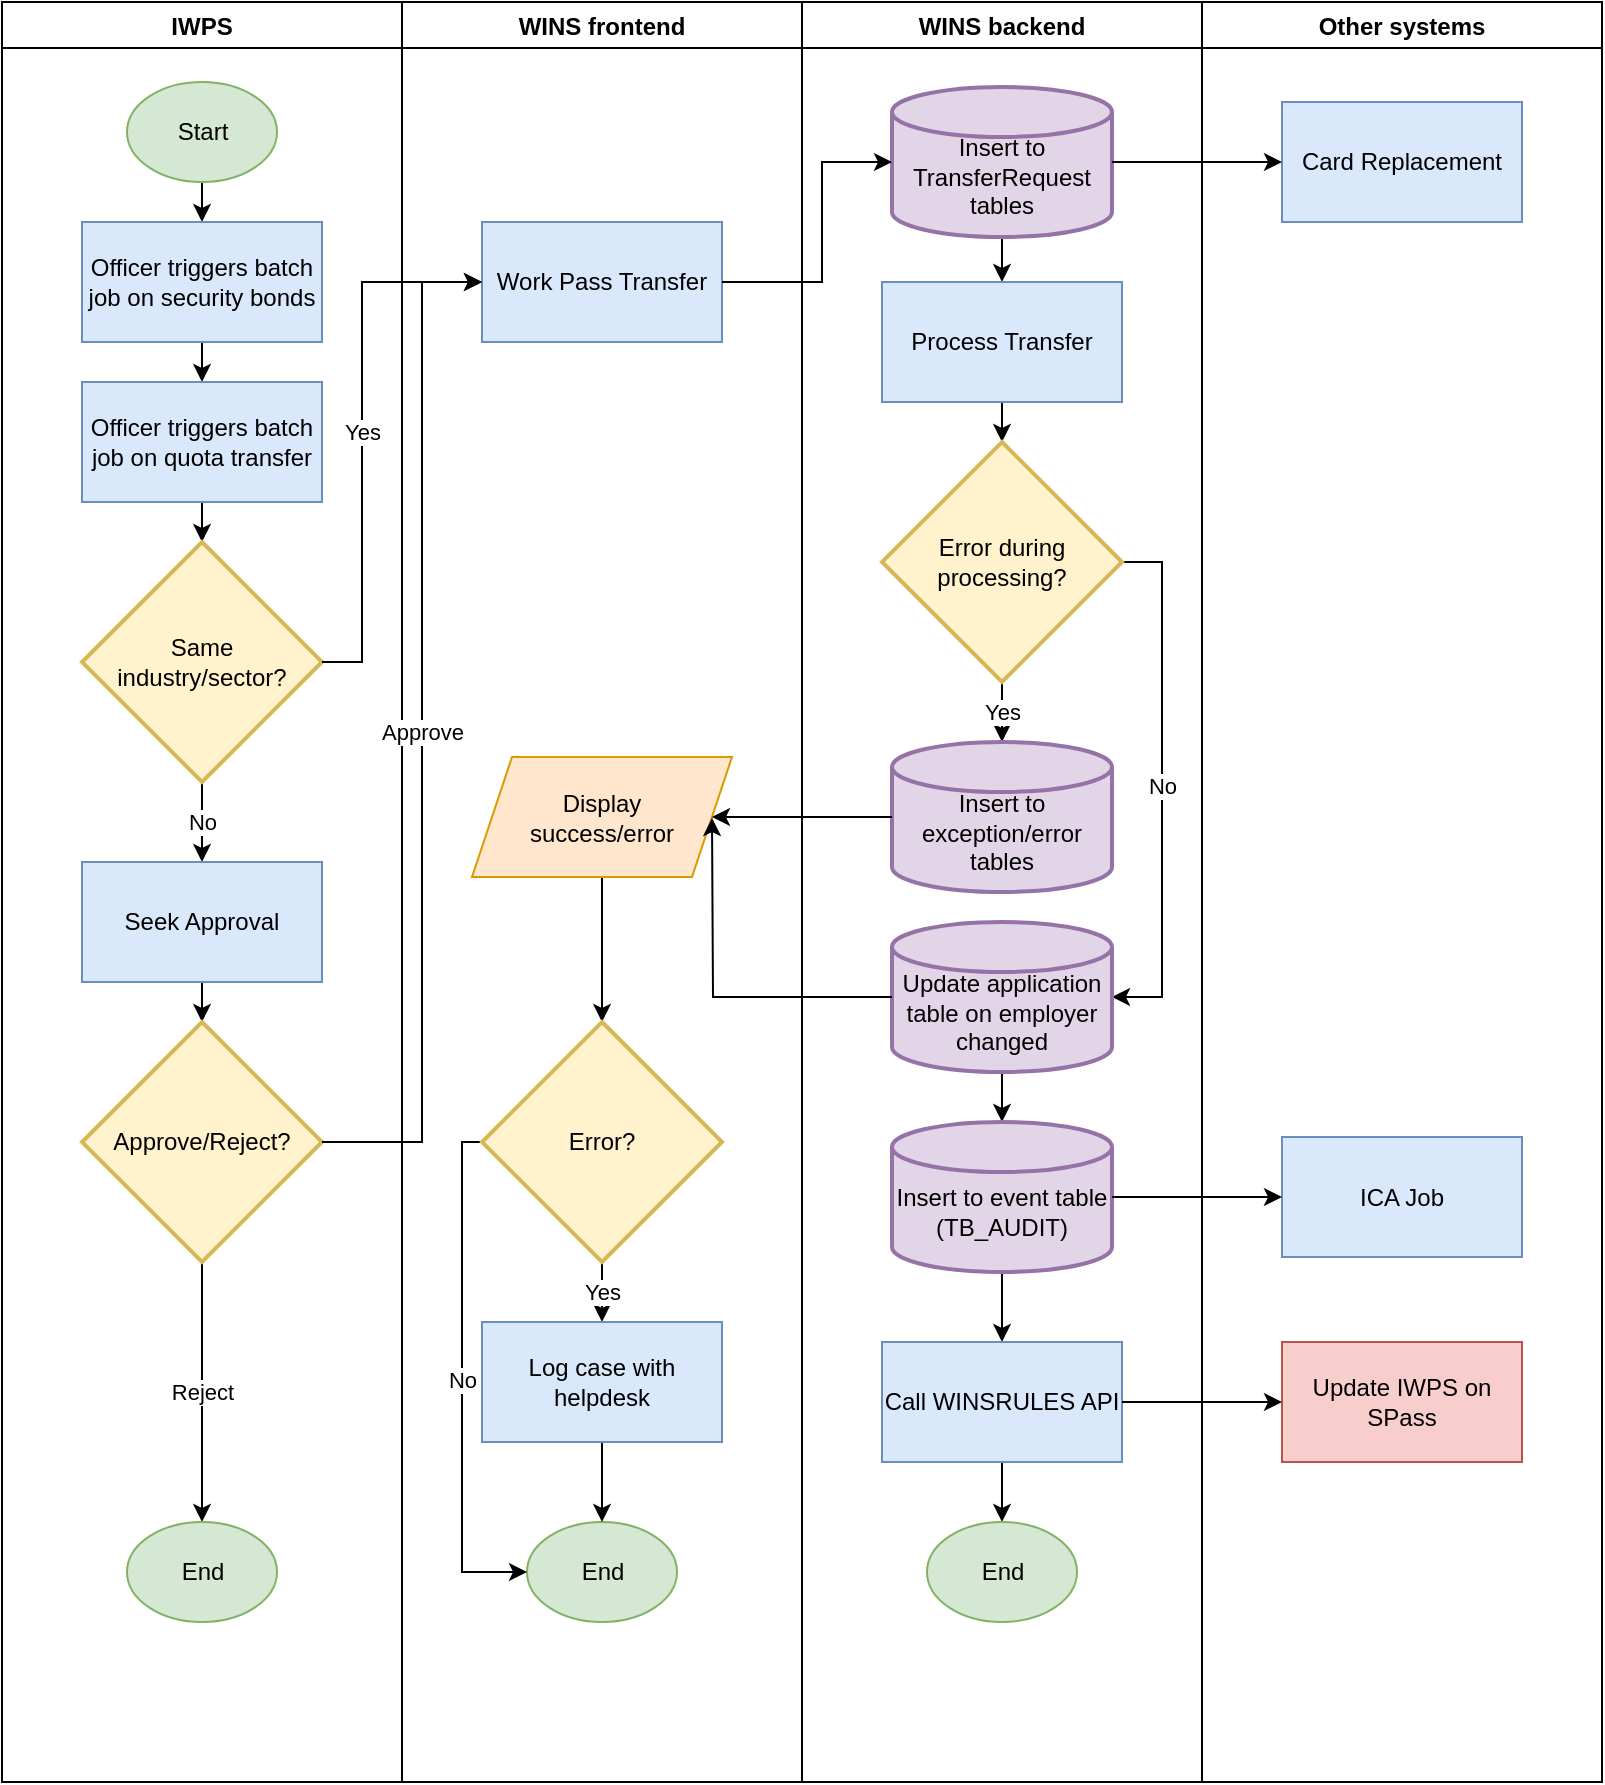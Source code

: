 <mxfile version="20.0.1" type="github">
  <diagram id="BOh7agUmf3UPWmB1qQId" name="Page-1">
    <mxGraphModel dx="1422" dy="794" grid="1" gridSize="10" guides="1" tooltips="1" connect="1" arrows="1" fold="1" page="1" pageScale="1" pageWidth="850" pageHeight="1100" math="0" shadow="0">
      <root>
        <mxCell id="0" />
        <mxCell id="1" parent="0" />
        <mxCell id="IvsaoeaK_1PKzHFkuY8C-1" value="IWPS" style="swimlane;" vertex="1" parent="1">
          <mxGeometry x="10" y="80" width="200" height="890" as="geometry" />
        </mxCell>
        <mxCell id="IvsaoeaK_1PKzHFkuY8C-6" style="edgeStyle=orthogonalEdgeStyle;rounded=0;orthogonalLoop=1;jettySize=auto;html=1;exitX=0.5;exitY=1;exitDx=0;exitDy=0;entryX=0.5;entryY=0;entryDx=0;entryDy=0;" edge="1" parent="IvsaoeaK_1PKzHFkuY8C-1" source="IvsaoeaK_1PKzHFkuY8C-2" target="IvsaoeaK_1PKzHFkuY8C-3">
          <mxGeometry relative="1" as="geometry" />
        </mxCell>
        <mxCell id="IvsaoeaK_1PKzHFkuY8C-2" value="Start" style="ellipse;whiteSpace=wrap;html=1;fillColor=#d5e8d4;strokeColor=#82b366;" vertex="1" parent="IvsaoeaK_1PKzHFkuY8C-1">
          <mxGeometry x="62.5" y="40" width="75" height="50" as="geometry" />
        </mxCell>
        <mxCell id="IvsaoeaK_1PKzHFkuY8C-7" style="edgeStyle=orthogonalEdgeStyle;rounded=0;orthogonalLoop=1;jettySize=auto;html=1;exitX=0.5;exitY=1;exitDx=0;exitDy=0;entryX=0.5;entryY=0;entryDx=0;entryDy=0;" edge="1" parent="IvsaoeaK_1PKzHFkuY8C-1" source="IvsaoeaK_1PKzHFkuY8C-3" target="IvsaoeaK_1PKzHFkuY8C-4">
          <mxGeometry relative="1" as="geometry" />
        </mxCell>
        <mxCell id="IvsaoeaK_1PKzHFkuY8C-3" value="Officer triggers batch job on security bonds" style="rounded=0;whiteSpace=wrap;html=1;fillColor=#dae8fc;strokeColor=#6c8ebf;" vertex="1" parent="IvsaoeaK_1PKzHFkuY8C-1">
          <mxGeometry x="40" y="110" width="120" height="60" as="geometry" />
        </mxCell>
        <mxCell id="IvsaoeaK_1PKzHFkuY8C-9" style="edgeStyle=orthogonalEdgeStyle;rounded=0;orthogonalLoop=1;jettySize=auto;html=1;exitX=0.5;exitY=1;exitDx=0;exitDy=0;entryX=0.5;entryY=0;entryDx=0;entryDy=0;entryPerimeter=0;" edge="1" parent="IvsaoeaK_1PKzHFkuY8C-1" source="IvsaoeaK_1PKzHFkuY8C-4" target="IvsaoeaK_1PKzHFkuY8C-8">
          <mxGeometry relative="1" as="geometry" />
        </mxCell>
        <mxCell id="IvsaoeaK_1PKzHFkuY8C-4" value="Officer triggers batch job on quota transfer" style="rounded=0;whiteSpace=wrap;html=1;fillColor=#dae8fc;strokeColor=#6c8ebf;" vertex="1" parent="IvsaoeaK_1PKzHFkuY8C-1">
          <mxGeometry x="40" y="190" width="120" height="60" as="geometry" />
        </mxCell>
        <mxCell id="IvsaoeaK_1PKzHFkuY8C-11" value="No" style="edgeStyle=orthogonalEdgeStyle;rounded=0;orthogonalLoop=1;jettySize=auto;html=1;exitX=0.5;exitY=1;exitDx=0;exitDy=0;exitPerimeter=0;entryX=0.5;entryY=0;entryDx=0;entryDy=0;" edge="1" parent="IvsaoeaK_1PKzHFkuY8C-1" source="IvsaoeaK_1PKzHFkuY8C-8" target="IvsaoeaK_1PKzHFkuY8C-10">
          <mxGeometry relative="1" as="geometry" />
        </mxCell>
        <mxCell id="IvsaoeaK_1PKzHFkuY8C-8" value="Same&lt;br&gt;industry/sector?" style="strokeWidth=2;html=1;shape=mxgraph.flowchart.decision;whiteSpace=wrap;fillColor=#fff2cc;strokeColor=#d6b656;" vertex="1" parent="IvsaoeaK_1PKzHFkuY8C-1">
          <mxGeometry x="40" y="270" width="120" height="120" as="geometry" />
        </mxCell>
        <mxCell id="IvsaoeaK_1PKzHFkuY8C-13" style="edgeStyle=orthogonalEdgeStyle;rounded=0;orthogonalLoop=1;jettySize=auto;html=1;exitX=0.5;exitY=1;exitDx=0;exitDy=0;entryX=0.5;entryY=0;entryDx=0;entryDy=0;entryPerimeter=0;" edge="1" parent="IvsaoeaK_1PKzHFkuY8C-1" source="IvsaoeaK_1PKzHFkuY8C-10" target="IvsaoeaK_1PKzHFkuY8C-12">
          <mxGeometry relative="1" as="geometry" />
        </mxCell>
        <mxCell id="IvsaoeaK_1PKzHFkuY8C-10" value="Seek Approval" style="rounded=0;whiteSpace=wrap;html=1;fillColor=#dae8fc;strokeColor=#6c8ebf;" vertex="1" parent="IvsaoeaK_1PKzHFkuY8C-1">
          <mxGeometry x="40" y="430" width="120" height="60" as="geometry" />
        </mxCell>
        <mxCell id="IvsaoeaK_1PKzHFkuY8C-15" value="Reject" style="edgeStyle=orthogonalEdgeStyle;rounded=0;orthogonalLoop=1;jettySize=auto;html=1;exitX=0.5;exitY=1;exitDx=0;exitDy=0;exitPerimeter=0;entryX=0.5;entryY=0;entryDx=0;entryDy=0;" edge="1" parent="IvsaoeaK_1PKzHFkuY8C-1" source="IvsaoeaK_1PKzHFkuY8C-12" target="IvsaoeaK_1PKzHFkuY8C-14">
          <mxGeometry relative="1" as="geometry" />
        </mxCell>
        <mxCell id="IvsaoeaK_1PKzHFkuY8C-12" value="Approve/Reject?" style="strokeWidth=2;html=1;shape=mxgraph.flowchart.decision;whiteSpace=wrap;fillColor=#fff2cc;strokeColor=#d6b656;" vertex="1" parent="IvsaoeaK_1PKzHFkuY8C-1">
          <mxGeometry x="40" y="510" width="120" height="120" as="geometry" />
        </mxCell>
        <mxCell id="IvsaoeaK_1PKzHFkuY8C-14" value="End" style="ellipse;whiteSpace=wrap;html=1;fillColor=#d5e8d4;strokeColor=#82b366;" vertex="1" parent="IvsaoeaK_1PKzHFkuY8C-1">
          <mxGeometry x="62.5" y="760" width="75" height="50" as="geometry" />
        </mxCell>
        <mxCell id="IvsaoeaK_1PKzHFkuY8C-30" value="WINS frontend" style="swimlane;" vertex="1" parent="1">
          <mxGeometry x="210" y="80" width="200" height="890" as="geometry" />
        </mxCell>
        <mxCell id="IvsaoeaK_1PKzHFkuY8C-33" value="Work Pass Transfer" style="rounded=0;whiteSpace=wrap;html=1;fillColor=#dae8fc;strokeColor=#6c8ebf;" vertex="1" parent="IvsaoeaK_1PKzHFkuY8C-30">
          <mxGeometry x="40" y="110" width="120" height="60" as="geometry" />
        </mxCell>
        <mxCell id="IvsaoeaK_1PKzHFkuY8C-45" value="End" style="ellipse;whiteSpace=wrap;html=1;fillColor=#d5e8d4;strokeColor=#82b366;" vertex="1" parent="IvsaoeaK_1PKzHFkuY8C-30">
          <mxGeometry x="62.5" y="760" width="75" height="50" as="geometry" />
        </mxCell>
        <mxCell id="IvsaoeaK_1PKzHFkuY8C-76" style="edgeStyle=orthogonalEdgeStyle;rounded=0;orthogonalLoop=1;jettySize=auto;html=1;exitX=0.5;exitY=1;exitDx=0;exitDy=0;entryX=0.5;entryY=0;entryDx=0;entryDy=0;entryPerimeter=0;" edge="1" parent="IvsaoeaK_1PKzHFkuY8C-30" source="IvsaoeaK_1PKzHFkuY8C-58" target="IvsaoeaK_1PKzHFkuY8C-59">
          <mxGeometry relative="1" as="geometry" />
        </mxCell>
        <mxCell id="IvsaoeaK_1PKzHFkuY8C-58" value="Display&lt;br&gt;success/error" style="shape=parallelogram;perimeter=parallelogramPerimeter;whiteSpace=wrap;html=1;fixedSize=1;fillColor=#ffe6cc;strokeColor=#d79b00;" vertex="1" parent="IvsaoeaK_1PKzHFkuY8C-30">
          <mxGeometry x="35" y="377.5" width="130" height="60" as="geometry" />
        </mxCell>
        <mxCell id="IvsaoeaK_1PKzHFkuY8C-61" value="Yes" style="edgeStyle=orthogonalEdgeStyle;rounded=0;orthogonalLoop=1;jettySize=auto;html=1;exitX=0.5;exitY=1;exitDx=0;exitDy=0;exitPerimeter=0;entryX=0.5;entryY=0;entryDx=0;entryDy=0;" edge="1" parent="IvsaoeaK_1PKzHFkuY8C-30" source="IvsaoeaK_1PKzHFkuY8C-59" target="IvsaoeaK_1PKzHFkuY8C-60">
          <mxGeometry relative="1" as="geometry" />
        </mxCell>
        <mxCell id="IvsaoeaK_1PKzHFkuY8C-63" value="No" style="edgeStyle=orthogonalEdgeStyle;rounded=0;orthogonalLoop=1;jettySize=auto;html=1;exitX=0;exitY=0.5;exitDx=0;exitDy=0;exitPerimeter=0;entryX=0;entryY=0.5;entryDx=0;entryDy=0;" edge="1" parent="IvsaoeaK_1PKzHFkuY8C-30" source="IvsaoeaK_1PKzHFkuY8C-59" target="IvsaoeaK_1PKzHFkuY8C-45">
          <mxGeometry relative="1" as="geometry">
            <Array as="points">
              <mxPoint x="30" y="570" />
              <mxPoint x="30" y="785" />
            </Array>
          </mxGeometry>
        </mxCell>
        <mxCell id="IvsaoeaK_1PKzHFkuY8C-59" value="Error?" style="strokeWidth=2;html=1;shape=mxgraph.flowchart.decision;whiteSpace=wrap;fillColor=#fff2cc;strokeColor=#d6b656;" vertex="1" parent="IvsaoeaK_1PKzHFkuY8C-30">
          <mxGeometry x="40" y="510" width="120" height="120" as="geometry" />
        </mxCell>
        <mxCell id="IvsaoeaK_1PKzHFkuY8C-62" style="edgeStyle=orthogonalEdgeStyle;rounded=0;orthogonalLoop=1;jettySize=auto;html=1;exitX=0.5;exitY=1;exitDx=0;exitDy=0;entryX=0.5;entryY=0;entryDx=0;entryDy=0;" edge="1" parent="IvsaoeaK_1PKzHFkuY8C-30" source="IvsaoeaK_1PKzHFkuY8C-60" target="IvsaoeaK_1PKzHFkuY8C-45">
          <mxGeometry relative="1" as="geometry" />
        </mxCell>
        <mxCell id="IvsaoeaK_1PKzHFkuY8C-60" value="Log case with helpdesk" style="rounded=0;whiteSpace=wrap;html=1;fillColor=#dae8fc;strokeColor=#6c8ebf;" vertex="1" parent="IvsaoeaK_1PKzHFkuY8C-30">
          <mxGeometry x="40" y="660" width="120" height="60" as="geometry" />
        </mxCell>
        <mxCell id="IvsaoeaK_1PKzHFkuY8C-31" value="WINS backend" style="swimlane;" vertex="1" parent="1">
          <mxGeometry x="410" y="80" width="200" height="890" as="geometry" />
        </mxCell>
        <mxCell id="IvsaoeaK_1PKzHFkuY8C-70" style="edgeStyle=orthogonalEdgeStyle;rounded=0;orthogonalLoop=1;jettySize=auto;html=1;exitX=0.5;exitY=1;exitDx=0;exitDy=0;exitPerimeter=0;entryX=0.5;entryY=0;entryDx=0;entryDy=0;" edge="1" parent="IvsaoeaK_1PKzHFkuY8C-31" source="IvsaoeaK_1PKzHFkuY8C-34" target="IvsaoeaK_1PKzHFkuY8C-36">
          <mxGeometry relative="1" as="geometry" />
        </mxCell>
        <mxCell id="IvsaoeaK_1PKzHFkuY8C-34" value="&lt;br&gt;Insert to TransferRequest tables" style="strokeWidth=2;html=1;shape=mxgraph.flowchart.database;whiteSpace=wrap;fillColor=#e1d5e7;strokeColor=#9673a6;" vertex="1" parent="IvsaoeaK_1PKzHFkuY8C-31">
          <mxGeometry x="45" y="42.5" width="110" height="75" as="geometry" />
        </mxCell>
        <mxCell id="IvsaoeaK_1PKzHFkuY8C-71" style="edgeStyle=orthogonalEdgeStyle;rounded=0;orthogonalLoop=1;jettySize=auto;html=1;exitX=0.5;exitY=1;exitDx=0;exitDy=0;entryX=0.5;entryY=0;entryDx=0;entryDy=0;entryPerimeter=0;" edge="1" parent="IvsaoeaK_1PKzHFkuY8C-31" source="IvsaoeaK_1PKzHFkuY8C-36" target="IvsaoeaK_1PKzHFkuY8C-37">
          <mxGeometry relative="1" as="geometry" />
        </mxCell>
        <mxCell id="IvsaoeaK_1PKzHFkuY8C-36" value="Process Transfer" style="rounded=0;whiteSpace=wrap;html=1;fillColor=#dae8fc;strokeColor=#6c8ebf;" vertex="1" parent="IvsaoeaK_1PKzHFkuY8C-31">
          <mxGeometry x="40" y="140" width="120" height="60" as="geometry" />
        </mxCell>
        <mxCell id="IvsaoeaK_1PKzHFkuY8C-72" value="Yes" style="edgeStyle=orthogonalEdgeStyle;rounded=0;orthogonalLoop=1;jettySize=auto;html=1;exitX=0.5;exitY=1;exitDx=0;exitDy=0;exitPerimeter=0;entryX=0.5;entryY=0;entryDx=0;entryDy=0;entryPerimeter=0;" edge="1" parent="IvsaoeaK_1PKzHFkuY8C-31" source="IvsaoeaK_1PKzHFkuY8C-37" target="IvsaoeaK_1PKzHFkuY8C-38">
          <mxGeometry relative="1" as="geometry" />
        </mxCell>
        <mxCell id="IvsaoeaK_1PKzHFkuY8C-73" value="No" style="edgeStyle=orthogonalEdgeStyle;rounded=0;orthogonalLoop=1;jettySize=auto;html=1;exitX=1;exitY=0.5;exitDx=0;exitDy=0;exitPerimeter=0;entryX=1;entryY=0.5;entryDx=0;entryDy=0;entryPerimeter=0;" edge="1" parent="IvsaoeaK_1PKzHFkuY8C-31" source="IvsaoeaK_1PKzHFkuY8C-37" target="IvsaoeaK_1PKzHFkuY8C-39">
          <mxGeometry relative="1" as="geometry" />
        </mxCell>
        <mxCell id="IvsaoeaK_1PKzHFkuY8C-37" value="Error during processing?" style="strokeWidth=2;html=1;shape=mxgraph.flowchart.decision;whiteSpace=wrap;fillColor=#fff2cc;strokeColor=#d6b656;" vertex="1" parent="IvsaoeaK_1PKzHFkuY8C-31">
          <mxGeometry x="40" y="220" width="120" height="120" as="geometry" />
        </mxCell>
        <mxCell id="IvsaoeaK_1PKzHFkuY8C-38" value="&lt;br&gt;Insert to exception/error tables" style="strokeWidth=2;html=1;shape=mxgraph.flowchart.database;whiteSpace=wrap;fillColor=#e1d5e7;strokeColor=#9673a6;" vertex="1" parent="IvsaoeaK_1PKzHFkuY8C-31">
          <mxGeometry x="45" y="370" width="110" height="75" as="geometry" />
        </mxCell>
        <mxCell id="IvsaoeaK_1PKzHFkuY8C-77" style="edgeStyle=orthogonalEdgeStyle;rounded=0;orthogonalLoop=1;jettySize=auto;html=1;exitX=0.5;exitY=1;exitDx=0;exitDy=0;exitPerimeter=0;entryX=0.5;entryY=0;entryDx=0;entryDy=0;entryPerimeter=0;" edge="1" parent="IvsaoeaK_1PKzHFkuY8C-31" source="IvsaoeaK_1PKzHFkuY8C-39" target="IvsaoeaK_1PKzHFkuY8C-40">
          <mxGeometry relative="1" as="geometry" />
        </mxCell>
        <mxCell id="IvsaoeaK_1PKzHFkuY8C-39" value="&lt;br&gt;Update application table on employer changed" style="strokeWidth=2;html=1;shape=mxgraph.flowchart.database;whiteSpace=wrap;fillColor=#e1d5e7;strokeColor=#9673a6;" vertex="1" parent="IvsaoeaK_1PKzHFkuY8C-31">
          <mxGeometry x="45" y="460" width="110" height="75" as="geometry" />
        </mxCell>
        <mxCell id="IvsaoeaK_1PKzHFkuY8C-78" style="edgeStyle=orthogonalEdgeStyle;rounded=0;orthogonalLoop=1;jettySize=auto;html=1;exitX=0.5;exitY=1;exitDx=0;exitDy=0;exitPerimeter=0;entryX=0.5;entryY=0;entryDx=0;entryDy=0;" edge="1" parent="IvsaoeaK_1PKzHFkuY8C-31" source="IvsaoeaK_1PKzHFkuY8C-40" target="IvsaoeaK_1PKzHFkuY8C-42">
          <mxGeometry relative="1" as="geometry" />
        </mxCell>
        <mxCell id="IvsaoeaK_1PKzHFkuY8C-40" value="&lt;br&gt;Insert to event table (TB_AUDIT)" style="strokeWidth=2;html=1;shape=mxgraph.flowchart.database;whiteSpace=wrap;fillColor=#e1d5e7;strokeColor=#9673a6;" vertex="1" parent="IvsaoeaK_1PKzHFkuY8C-31">
          <mxGeometry x="45" y="560" width="110" height="75" as="geometry" />
        </mxCell>
        <mxCell id="IvsaoeaK_1PKzHFkuY8C-80" style="edgeStyle=orthogonalEdgeStyle;rounded=0;orthogonalLoop=1;jettySize=auto;html=1;exitX=0.5;exitY=1;exitDx=0;exitDy=0;entryX=0.5;entryY=0;entryDx=0;entryDy=0;" edge="1" parent="IvsaoeaK_1PKzHFkuY8C-31" source="IvsaoeaK_1PKzHFkuY8C-42" target="IvsaoeaK_1PKzHFkuY8C-46">
          <mxGeometry relative="1" as="geometry" />
        </mxCell>
        <mxCell id="IvsaoeaK_1PKzHFkuY8C-42" value="Call WINSRULES API" style="rounded=0;whiteSpace=wrap;html=1;fillColor=#dae8fc;strokeColor=#6c8ebf;" vertex="1" parent="IvsaoeaK_1PKzHFkuY8C-31">
          <mxGeometry x="40" y="670" width="120" height="60" as="geometry" />
        </mxCell>
        <mxCell id="IvsaoeaK_1PKzHFkuY8C-46" value="End" style="ellipse;whiteSpace=wrap;html=1;fillColor=#d5e8d4;strokeColor=#82b366;" vertex="1" parent="IvsaoeaK_1PKzHFkuY8C-31">
          <mxGeometry x="62.5" y="760" width="75" height="50" as="geometry" />
        </mxCell>
        <mxCell id="IvsaoeaK_1PKzHFkuY8C-32" value="Other systems" style="swimlane;" vertex="1" parent="1">
          <mxGeometry x="610" y="80" width="200" height="890" as="geometry" />
        </mxCell>
        <mxCell id="IvsaoeaK_1PKzHFkuY8C-41" value="ICA Job" style="rounded=0;whiteSpace=wrap;html=1;fillColor=#dae8fc;strokeColor=#6c8ebf;" vertex="1" parent="IvsaoeaK_1PKzHFkuY8C-32">
          <mxGeometry x="40" y="567.5" width="120" height="60" as="geometry" />
        </mxCell>
        <mxCell id="IvsaoeaK_1PKzHFkuY8C-43" value="Update IWPS on SPass" style="rounded=0;whiteSpace=wrap;html=1;fillColor=#f8cecc;strokeColor=#b85450;" vertex="1" parent="IvsaoeaK_1PKzHFkuY8C-32">
          <mxGeometry x="40" y="670" width="120" height="60" as="geometry" />
        </mxCell>
        <mxCell id="IvsaoeaK_1PKzHFkuY8C-56" value="Card Replacement" style="rounded=0;whiteSpace=wrap;html=1;fillColor=#dae8fc;strokeColor=#6c8ebf;" vertex="1" parent="IvsaoeaK_1PKzHFkuY8C-32">
          <mxGeometry x="40" y="50" width="120" height="60" as="geometry" />
        </mxCell>
        <mxCell id="IvsaoeaK_1PKzHFkuY8C-44" style="edgeStyle=orthogonalEdgeStyle;rounded=0;orthogonalLoop=1;jettySize=auto;html=1;exitX=1;exitY=0.5;exitDx=0;exitDy=0;entryX=0;entryY=0.5;entryDx=0;entryDy=0;" edge="1" parent="1" source="IvsaoeaK_1PKzHFkuY8C-42" target="IvsaoeaK_1PKzHFkuY8C-43">
          <mxGeometry relative="1" as="geometry" />
        </mxCell>
        <mxCell id="IvsaoeaK_1PKzHFkuY8C-64" value="Approve" style="edgeStyle=orthogonalEdgeStyle;rounded=0;orthogonalLoop=1;jettySize=auto;html=1;exitX=1;exitY=0.5;exitDx=0;exitDy=0;exitPerimeter=0;entryX=0;entryY=0.5;entryDx=0;entryDy=0;" edge="1" parent="1" source="IvsaoeaK_1PKzHFkuY8C-12" target="IvsaoeaK_1PKzHFkuY8C-33">
          <mxGeometry relative="1" as="geometry">
            <Array as="points">
              <mxPoint x="220" y="650" />
              <mxPoint x="220" y="220" />
            </Array>
          </mxGeometry>
        </mxCell>
        <mxCell id="IvsaoeaK_1PKzHFkuY8C-68" value="Yes" style="edgeStyle=orthogonalEdgeStyle;rounded=0;orthogonalLoop=1;jettySize=auto;html=1;exitX=1;exitY=0.5;exitDx=0;exitDy=0;exitPerimeter=0;entryX=0;entryY=0.5;entryDx=0;entryDy=0;" edge="1" parent="1" source="IvsaoeaK_1PKzHFkuY8C-8" target="IvsaoeaK_1PKzHFkuY8C-33">
          <mxGeometry relative="1" as="geometry">
            <Array as="points">
              <mxPoint x="190" y="410" />
              <mxPoint x="190" y="220" />
            </Array>
          </mxGeometry>
        </mxCell>
        <mxCell id="IvsaoeaK_1PKzHFkuY8C-69" style="edgeStyle=orthogonalEdgeStyle;rounded=0;orthogonalLoop=1;jettySize=auto;html=1;exitX=1;exitY=0.5;exitDx=0;exitDy=0;entryX=0;entryY=0.5;entryDx=0;entryDy=0;entryPerimeter=0;" edge="1" parent="1" source="IvsaoeaK_1PKzHFkuY8C-33" target="IvsaoeaK_1PKzHFkuY8C-34">
          <mxGeometry relative="1" as="geometry">
            <Array as="points">
              <mxPoint x="420" y="220" />
              <mxPoint x="420" y="160" />
            </Array>
          </mxGeometry>
        </mxCell>
        <mxCell id="IvsaoeaK_1PKzHFkuY8C-74" style="edgeStyle=orthogonalEdgeStyle;rounded=0;orthogonalLoop=1;jettySize=auto;html=1;exitX=0;exitY=0.5;exitDx=0;exitDy=0;exitPerimeter=0;entryX=1;entryY=0.5;entryDx=0;entryDy=0;" edge="1" parent="1" source="IvsaoeaK_1PKzHFkuY8C-38" target="IvsaoeaK_1PKzHFkuY8C-58">
          <mxGeometry relative="1" as="geometry" />
        </mxCell>
        <mxCell id="IvsaoeaK_1PKzHFkuY8C-75" style="edgeStyle=orthogonalEdgeStyle;rounded=0;orthogonalLoop=1;jettySize=auto;html=1;exitX=0;exitY=0.5;exitDx=0;exitDy=0;exitPerimeter=0;" edge="1" parent="1" source="IvsaoeaK_1PKzHFkuY8C-39">
          <mxGeometry relative="1" as="geometry">
            <mxPoint x="365" y="488" as="targetPoint" />
          </mxGeometry>
        </mxCell>
        <mxCell id="IvsaoeaK_1PKzHFkuY8C-79" style="edgeStyle=orthogonalEdgeStyle;rounded=0;orthogonalLoop=1;jettySize=auto;html=1;exitX=1;exitY=0.5;exitDx=0;exitDy=0;exitPerimeter=0;entryX=0;entryY=0.5;entryDx=0;entryDy=0;" edge="1" parent="1" source="IvsaoeaK_1PKzHFkuY8C-40" target="IvsaoeaK_1PKzHFkuY8C-41">
          <mxGeometry relative="1" as="geometry" />
        </mxCell>
        <mxCell id="IvsaoeaK_1PKzHFkuY8C-81" style="edgeStyle=orthogonalEdgeStyle;rounded=0;orthogonalLoop=1;jettySize=auto;html=1;exitX=1;exitY=0.5;exitDx=0;exitDy=0;exitPerimeter=0;entryX=0;entryY=0.5;entryDx=0;entryDy=0;" edge="1" parent="1" source="IvsaoeaK_1PKzHFkuY8C-34" target="IvsaoeaK_1PKzHFkuY8C-56">
          <mxGeometry relative="1" as="geometry" />
        </mxCell>
      </root>
    </mxGraphModel>
  </diagram>
</mxfile>
